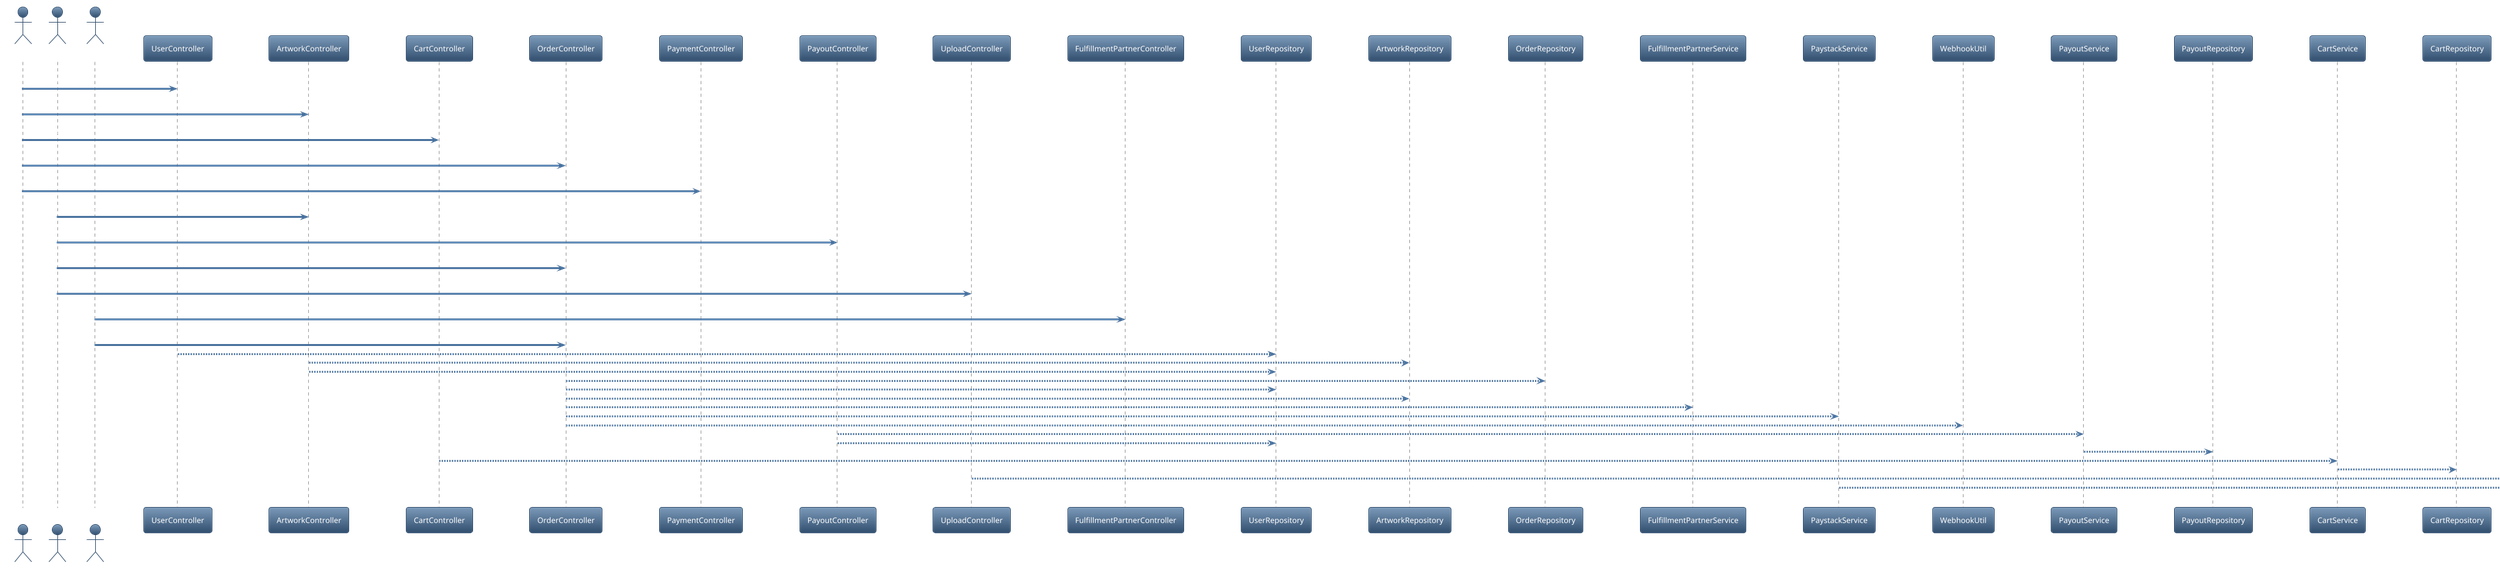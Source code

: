 @startuml
!theme spacelab
actor User
actor Artist
actor Admin

User -> UserController: Register/Login
User -> ArtworkController: View Artworks
User -> CartController: Manage Cart
User -> OrderController: Place Order
User -> PaymentController: Verify Payment

Artist -> ArtworkController: Create/Update/Delete Artwork
Artist -> PayoutController: Request Payout
Artist -> OrderController: View Orders
Artist -> UploadController: Upload Image

Admin -> FulfillmentPartnerController: Manage Partners
Admin -> OrderController: Update Order Status

UserController --> UserRepository
ArtworkController --> ArtworkRepository
ArtworkController --> UserRepository
OrderController --> OrderRepository
OrderController --> UserRepository
OrderController --> ArtworkRepository
OrderController --> FulfillmentPartnerService
OrderController --> PaystackService
OrderController --> WebhookUtil
PayoutController --> PayoutService
PayoutController --> UserRepository
PayoutService --> PayoutRepository
CartController --> CartService
CartService --> CartRepository
UploadController --> S3Service

PaystackService --> "Paystack API"
S3Service --> "AWS S3"

@enduml
